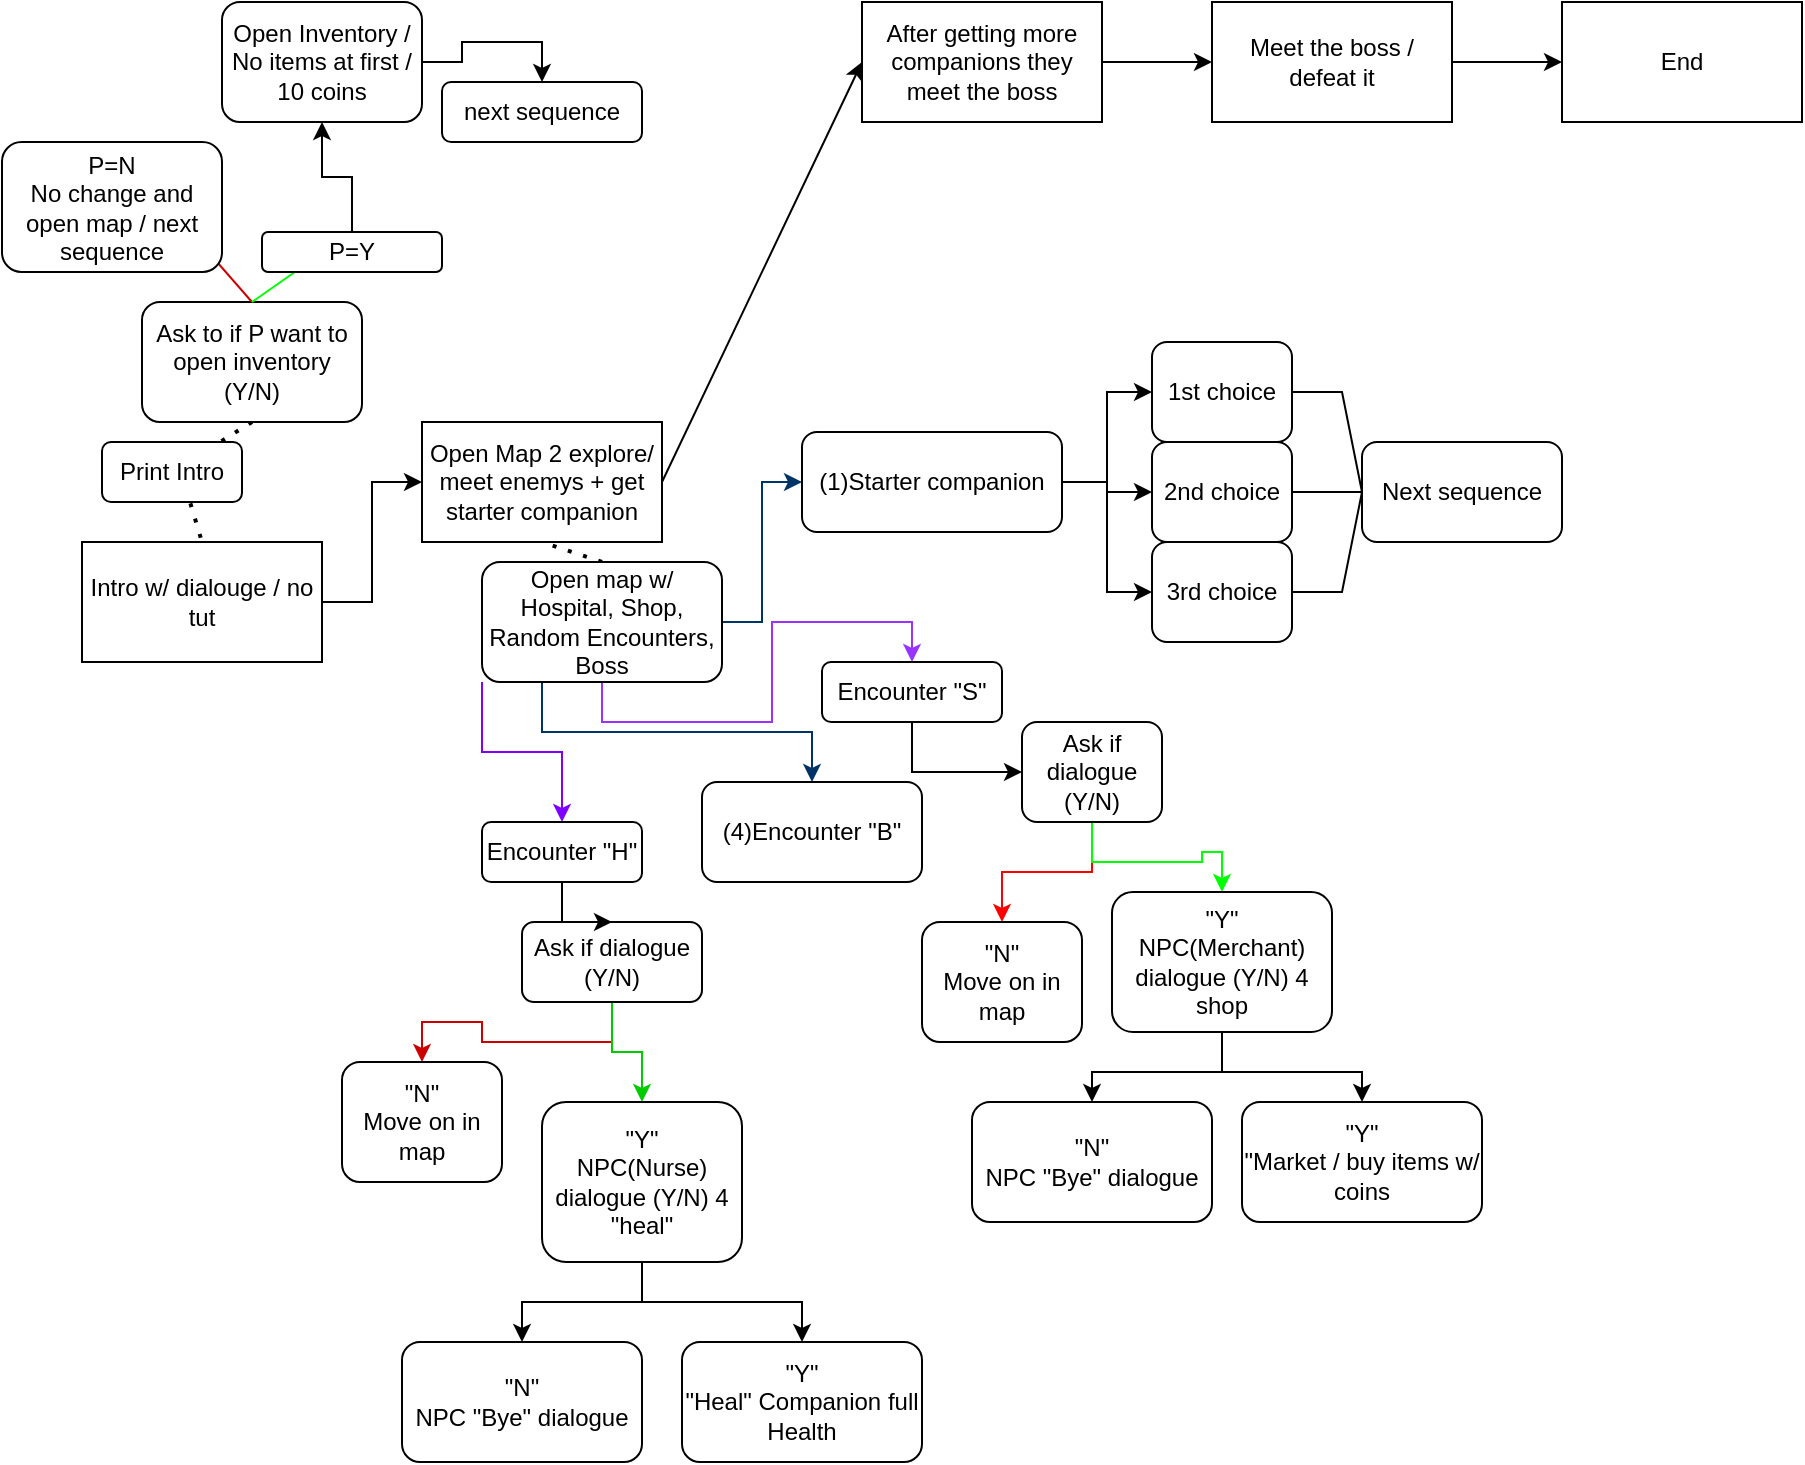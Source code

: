 <mxfile version="24.4.6" type="github">
  <diagram name="Page-1" id="UzpHlQEHdBbeiQkt2dOt">
    <mxGraphModel dx="1713" dy="672" grid="1" gridSize="10" guides="1" tooltips="1" connect="1" arrows="1" fold="1" page="1" pageScale="1" pageWidth="850" pageHeight="1100" math="0" shadow="0">
      <root>
        <mxCell id="0" />
        <mxCell id="1" parent="0" />
        <mxCell id="MGdHbfHo3SbQaK2n2D3C-2" style="edgeStyle=orthogonalEdgeStyle;rounded=0;orthogonalLoop=1;jettySize=auto;html=1;exitX=1;exitY=0.5;exitDx=0;exitDy=0;entryX=0;entryY=0.5;entryDx=0;entryDy=0;" parent="1" source="9NYJH5eUAhIsgToiFgUX-1" target="9NYJH5eUAhIsgToiFgUX-2" edge="1">
          <mxGeometry relative="1" as="geometry" />
        </mxCell>
        <mxCell id="9NYJH5eUAhIsgToiFgUX-1" value="Intro w/ dialouge / no tut" style="rounded=0;whiteSpace=wrap;html=1;" parent="1" vertex="1">
          <mxGeometry y="400" width="120" height="60" as="geometry" />
        </mxCell>
        <mxCell id="9NYJH5eUAhIsgToiFgUX-2" value="Open Map 2 explore/ meet enemys + get starter companion" style="rounded=0;whiteSpace=wrap;html=1;" parent="1" vertex="1">
          <mxGeometry x="170" y="340" width="120" height="60" as="geometry" />
        </mxCell>
        <mxCell id="9NYJH5eUAhIsgToiFgUX-3" value="After getting more companions they meet the boss" style="rounded=0;whiteSpace=wrap;html=1;" parent="1" vertex="1">
          <mxGeometry x="390" y="130" width="120" height="60" as="geometry" />
        </mxCell>
        <mxCell id="qZTBvusk5uYlHYiv0qSW-6" style="edgeStyle=orthogonalEdgeStyle;rounded=0;orthogonalLoop=1;jettySize=auto;html=1;exitX=1;exitY=0.5;exitDx=0;exitDy=0;" edge="1" parent="1" source="9NYJH5eUAhIsgToiFgUX-4" target="NMX02CVuEJwhPitkk1mA-1">
          <mxGeometry relative="1" as="geometry" />
        </mxCell>
        <mxCell id="9NYJH5eUAhIsgToiFgUX-4" value="Meet the boss / defeat it" style="rounded=0;whiteSpace=wrap;html=1;" parent="1" vertex="1">
          <mxGeometry x="565" y="130" width="120" height="60" as="geometry" />
        </mxCell>
        <mxCell id="9NYJH5eUAhIsgToiFgUX-6" value="" style="endArrow=classic;html=1;rounded=0;exitX=1;exitY=0.5;exitDx=0;exitDy=0;entryX=0;entryY=0.5;entryDx=0;entryDy=0;" parent="1" source="9NYJH5eUAhIsgToiFgUX-2" target="9NYJH5eUAhIsgToiFgUX-3" edge="1">
          <mxGeometry width="50" height="50" relative="1" as="geometry">
            <mxPoint x="370" y="220" as="sourcePoint" />
            <mxPoint x="450" y="370" as="targetPoint" />
          </mxGeometry>
        </mxCell>
        <mxCell id="9NYJH5eUAhIsgToiFgUX-7" value="" style="endArrow=classic;html=1;rounded=0;exitX=1;exitY=0.5;exitDx=0;exitDy=0;entryX=0;entryY=0.5;entryDx=0;entryDy=0;" parent="1" source="9NYJH5eUAhIsgToiFgUX-3" target="9NYJH5eUAhIsgToiFgUX-4" edge="1">
          <mxGeometry width="50" height="50" relative="1" as="geometry">
            <mxPoint x="400" y="420" as="sourcePoint" />
            <mxPoint x="450" y="370" as="targetPoint" />
          </mxGeometry>
        </mxCell>
        <mxCell id="NMX02CVuEJwhPitkk1mA-1" value="End" style="rounded=0;whiteSpace=wrap;html=1;" parent="1" vertex="1">
          <mxGeometry x="740" y="130" width="120" height="60" as="geometry" />
        </mxCell>
        <mxCell id="NMX02CVuEJwhPitkk1mA-2" value="" style="endArrow=none;dashed=1;html=1;dashPattern=1 3;strokeWidth=2;rounded=0;entryX=0.5;entryY=0;entryDx=0;entryDy=0;exitX=0.5;exitY=0;exitDx=0;exitDy=0;" parent="1" source="NMX02CVuEJwhPitkk1mA-3" target="9NYJH5eUAhIsgToiFgUX-1" edge="1">
          <mxGeometry width="50" height="50" relative="1" as="geometry">
            <mxPoint x="110" y="240" as="sourcePoint" />
            <mxPoint x="440" y="340" as="targetPoint" />
          </mxGeometry>
        </mxCell>
        <mxCell id="NMX02CVuEJwhPitkk1mA-3" value="Print Intro" style="rounded=1;whiteSpace=wrap;html=1;" parent="1" vertex="1">
          <mxGeometry x="10" y="350" width="70" height="30" as="geometry" />
        </mxCell>
        <mxCell id="NMX02CVuEJwhPitkk1mA-4" value="" style="endArrow=none;dashed=1;html=1;dashPattern=1 3;strokeWidth=2;rounded=0;" parent="1" source="NMX02CVuEJwhPitkk1mA-5" target="NMX02CVuEJwhPitkk1mA-3" edge="1">
          <mxGeometry width="50" height="50" relative="1" as="geometry">
            <mxPoint x="110" y="290" as="sourcePoint" />
            <mxPoint x="160" y="240" as="targetPoint" />
            <Array as="points">
              <mxPoint x="85" y="340" />
            </Array>
          </mxGeometry>
        </mxCell>
        <mxCell id="NMX02CVuEJwhPitkk1mA-5" value="Ask to if P want to open inventory (Y/N)" style="rounded=1;whiteSpace=wrap;html=1;" parent="1" vertex="1">
          <mxGeometry x="30" y="280" width="110" height="60" as="geometry" />
        </mxCell>
        <mxCell id="NMX02CVuEJwhPitkk1mA-6" value="" style="endArrow=classic;html=1;rounded=0;exitX=0.5;exitY=0;exitDx=0;exitDy=0;entryX=0.5;entryY=0;entryDx=0;entryDy=0;strokeColor=#CC0000;" parent="1" source="NMX02CVuEJwhPitkk1mA-5" target="NMX02CVuEJwhPitkk1mA-8" edge="1">
          <mxGeometry width="50" height="50" relative="1" as="geometry">
            <mxPoint x="390" y="390" as="sourcePoint" />
            <mxPoint x="140" y="310" as="targetPoint" />
          </mxGeometry>
        </mxCell>
        <mxCell id="NMX02CVuEJwhPitkk1mA-7" value="" style="endArrow=classic;html=1;rounded=0;entryX=0.5;entryY=0;entryDx=0;entryDy=0;strokeColor=#00FF00;exitX=0.5;exitY=0;exitDx=0;exitDy=0;" parent="1" source="NMX02CVuEJwhPitkk1mA-5" target="NMX02CVuEJwhPitkk1mA-9" edge="1">
          <mxGeometry width="50" height="50" relative="1" as="geometry">
            <mxPoint x="390" y="390" as="sourcePoint" />
            <mxPoint x="210" y="320" as="targetPoint" />
          </mxGeometry>
        </mxCell>
        <mxCell id="NMX02CVuEJwhPitkk1mA-8" value="P=N&lt;div&gt;No change and open map / next sequence&lt;/div&gt;" style="rounded=1;whiteSpace=wrap;html=1;" parent="1" vertex="1">
          <mxGeometry x="-40" y="200" width="110" height="65" as="geometry" />
        </mxCell>
        <mxCell id="NMX02CVuEJwhPitkk1mA-9" value="P=Y" style="rounded=1;whiteSpace=wrap;html=1;" parent="1" vertex="1">
          <mxGeometry x="90" y="245" width="90" height="20" as="geometry" />
        </mxCell>
        <mxCell id="NMX02CVuEJwhPitkk1mA-16" style="edgeStyle=orthogonalEdgeStyle;rounded=0;orthogonalLoop=1;jettySize=auto;html=1;exitX=1;exitY=0.5;exitDx=0;exitDy=0;entryX=0.5;entryY=0;entryDx=0;entryDy=0;" parent="1" source="NMX02CVuEJwhPitkk1mA-13" target="NMX02CVuEJwhPitkk1mA-15" edge="1">
          <mxGeometry relative="1" as="geometry" />
        </mxCell>
        <mxCell id="NMX02CVuEJwhPitkk1mA-13" value="Open Inventory / No items at first / 10 coins" style="rounded=1;whiteSpace=wrap;html=1;" parent="1" vertex="1">
          <mxGeometry x="70" y="130" width="100" height="60" as="geometry" />
        </mxCell>
        <mxCell id="NMX02CVuEJwhPitkk1mA-14" style="edgeStyle=orthogonalEdgeStyle;rounded=0;orthogonalLoop=1;jettySize=auto;html=1;exitX=0.5;exitY=0;exitDx=0;exitDy=0;entryX=0.5;entryY=1;entryDx=0;entryDy=0;" parent="1" source="NMX02CVuEJwhPitkk1mA-9" target="NMX02CVuEJwhPitkk1mA-13" edge="1">
          <mxGeometry relative="1" as="geometry" />
        </mxCell>
        <mxCell id="NMX02CVuEJwhPitkk1mA-15" value="next sequence" style="rounded=1;whiteSpace=wrap;html=1;" parent="1" vertex="1">
          <mxGeometry x="180" y="170" width="100" height="30" as="geometry" />
        </mxCell>
        <mxCell id="NMX02CVuEJwhPitkk1mA-17" value="" style="endArrow=none;dashed=1;html=1;dashPattern=1 3;strokeWidth=2;rounded=0;entryX=0.5;entryY=1;entryDx=0;entryDy=0;exitX=0.5;exitY=0;exitDx=0;exitDy=0;" parent="1" source="NMX02CVuEJwhPitkk1mA-18" target="9NYJH5eUAhIsgToiFgUX-2" edge="1">
          <mxGeometry width="50" height="50" relative="1" as="geometry">
            <mxPoint x="340" y="260" as="sourcePoint" />
            <mxPoint x="440" y="340" as="targetPoint" />
          </mxGeometry>
        </mxCell>
        <mxCell id="MGdHbfHo3SbQaK2n2D3C-4" style="edgeStyle=orthogonalEdgeStyle;rounded=0;orthogonalLoop=1;jettySize=auto;html=1;exitX=0;exitY=1;exitDx=0;exitDy=0;entryX=0.5;entryY=0;entryDx=0;entryDy=0;strokeColor=#7F00FF;" parent="1" source="NMX02CVuEJwhPitkk1mA-18" target="NMX02CVuEJwhPitkk1mA-23" edge="1">
          <mxGeometry relative="1" as="geometry" />
        </mxCell>
        <mxCell id="MGdHbfHo3SbQaK2n2D3C-5" style="edgeStyle=orthogonalEdgeStyle;rounded=0;orthogonalLoop=1;jettySize=auto;html=1;exitX=0.25;exitY=1;exitDx=0;exitDy=0;strokeColor=#003366;" parent="1" source="NMX02CVuEJwhPitkk1mA-18" target="NMX02CVuEJwhPitkk1mA-20" edge="1">
          <mxGeometry relative="1" as="geometry" />
        </mxCell>
        <mxCell id="MGdHbfHo3SbQaK2n2D3C-6" style="edgeStyle=orthogonalEdgeStyle;rounded=0;orthogonalLoop=1;jettySize=auto;html=1;exitX=0.5;exitY=1;exitDx=0;exitDy=0;entryX=0.5;entryY=0;entryDx=0;entryDy=0;strokeColor=#9933FF;" parent="1" source="NMX02CVuEJwhPitkk1mA-18" target="NMX02CVuEJwhPitkk1mA-22" edge="1">
          <mxGeometry relative="1" as="geometry" />
        </mxCell>
        <mxCell id="MGdHbfHo3SbQaK2n2D3C-8" style="edgeStyle=orthogonalEdgeStyle;rounded=0;orthogonalLoop=1;jettySize=auto;html=1;exitX=1;exitY=0.5;exitDx=0;exitDy=0;entryX=0;entryY=0.5;entryDx=0;entryDy=0;strokeColor=#003366;" parent="1" source="NMX02CVuEJwhPitkk1mA-18" target="NMX02CVuEJwhPitkk1mA-21" edge="1">
          <mxGeometry relative="1" as="geometry" />
        </mxCell>
        <mxCell id="NMX02CVuEJwhPitkk1mA-18" value="Open map w/ Hospital, Shop, Random Encounters, Boss" style="rounded=1;whiteSpace=wrap;html=1;" parent="1" vertex="1">
          <mxGeometry x="200" y="410" width="120" height="60" as="geometry" />
        </mxCell>
        <mxCell id="MGdHbfHo3SbQaK2n2D3C-23" style="edgeStyle=orthogonalEdgeStyle;rounded=0;orthogonalLoop=1;jettySize=auto;html=1;exitX=0.5;exitY=1;exitDx=0;exitDy=0;entryX=0.5;entryY=0;entryDx=0;entryDy=0;strokeColor=#CC0000;" parent="1" source="NMX02CVuEJwhPitkk1mA-19" target="MGdHbfHo3SbQaK2n2D3C-22" edge="1">
          <mxGeometry relative="1" as="geometry" />
        </mxCell>
        <mxCell id="MGdHbfHo3SbQaK2n2D3C-29" style="edgeStyle=orthogonalEdgeStyle;rounded=0;orthogonalLoop=1;jettySize=auto;html=1;exitX=0.5;exitY=1;exitDx=0;exitDy=0;strokeColor=#00CC00;" parent="1" source="NMX02CVuEJwhPitkk1mA-19" target="MGdHbfHo3SbQaK2n2D3C-28" edge="1">
          <mxGeometry relative="1" as="geometry" />
        </mxCell>
        <mxCell id="NMX02CVuEJwhPitkk1mA-19" value="Ask if dialogue (Y/N)" style="rounded=1;whiteSpace=wrap;html=1;" parent="1" vertex="1">
          <mxGeometry x="220" y="590" width="90" height="40" as="geometry" />
        </mxCell>
        <mxCell id="NMX02CVuEJwhPitkk1mA-20" value="(4)Encounter &quot;B&quot;" style="rounded=1;whiteSpace=wrap;html=1;" parent="1" vertex="1">
          <mxGeometry x="310" y="520" width="110" height="50" as="geometry" />
        </mxCell>
        <mxCell id="MGdHbfHo3SbQaK2n2D3C-18" style="edgeStyle=orthogonalEdgeStyle;rounded=0;orthogonalLoop=1;jettySize=auto;html=1;exitX=1;exitY=0.5;exitDx=0;exitDy=0;entryX=0;entryY=0.5;entryDx=0;entryDy=0;" parent="1" source="NMX02CVuEJwhPitkk1mA-21" target="MGdHbfHo3SbQaK2n2D3C-14" edge="1">
          <mxGeometry relative="1" as="geometry" />
        </mxCell>
        <mxCell id="MGdHbfHo3SbQaK2n2D3C-58" style="edgeStyle=orthogonalEdgeStyle;rounded=0;orthogonalLoop=1;jettySize=auto;html=1;exitX=1;exitY=0.5;exitDx=0;exitDy=0;entryX=0;entryY=0.5;entryDx=0;entryDy=0;" parent="1" source="NMX02CVuEJwhPitkk1mA-21" target="MGdHbfHo3SbQaK2n2D3C-54" edge="1">
          <mxGeometry relative="1" as="geometry" />
        </mxCell>
        <mxCell id="MGdHbfHo3SbQaK2n2D3C-59" style="edgeStyle=orthogonalEdgeStyle;rounded=0;orthogonalLoop=1;jettySize=auto;html=1;exitX=1;exitY=0.5;exitDx=0;exitDy=0;entryX=0;entryY=0.5;entryDx=0;entryDy=0;" parent="1" source="NMX02CVuEJwhPitkk1mA-21" target="MGdHbfHo3SbQaK2n2D3C-55" edge="1">
          <mxGeometry relative="1" as="geometry" />
        </mxCell>
        <mxCell id="NMX02CVuEJwhPitkk1mA-21" value="(1)Starter companion" style="rounded=1;whiteSpace=wrap;html=1;" parent="1" vertex="1">
          <mxGeometry x="360" y="345" width="130" height="50" as="geometry" />
        </mxCell>
        <mxCell id="MGdHbfHo3SbQaK2n2D3C-17" style="edgeStyle=orthogonalEdgeStyle;rounded=0;orthogonalLoop=1;jettySize=auto;html=1;exitX=0.5;exitY=1;exitDx=0;exitDy=0;entryX=0;entryY=0.5;entryDx=0;entryDy=0;" parent="1" source="NMX02CVuEJwhPitkk1mA-22" target="MGdHbfHo3SbQaK2n2D3C-13" edge="1">
          <mxGeometry relative="1" as="geometry" />
        </mxCell>
        <mxCell id="NMX02CVuEJwhPitkk1mA-22" value="Encounter &quot;S&quot;" style="rounded=1;whiteSpace=wrap;html=1;" parent="1" vertex="1">
          <mxGeometry x="370" y="460" width="90" height="30" as="geometry" />
        </mxCell>
        <mxCell id="MGdHbfHo3SbQaK2n2D3C-15" style="edgeStyle=orthogonalEdgeStyle;rounded=0;orthogonalLoop=1;jettySize=auto;html=1;exitX=0.5;exitY=1;exitDx=0;exitDy=0;" parent="1" source="NMX02CVuEJwhPitkk1mA-23" target="NMX02CVuEJwhPitkk1mA-19" edge="1">
          <mxGeometry relative="1" as="geometry" />
        </mxCell>
        <mxCell id="NMX02CVuEJwhPitkk1mA-23" value="Encounter &quot;H&quot;" style="rounded=1;whiteSpace=wrap;html=1;" parent="1" vertex="1">
          <mxGeometry x="200" y="540" width="80" height="30" as="geometry" />
        </mxCell>
        <mxCell id="MGdHbfHo3SbQaK2n2D3C-25" style="edgeStyle=orthogonalEdgeStyle;rounded=0;orthogonalLoop=1;jettySize=auto;html=1;exitX=0.5;exitY=1;exitDx=0;exitDy=0;strokeColor=#FF0000;" parent="1" source="MGdHbfHo3SbQaK2n2D3C-13" target="MGdHbfHo3SbQaK2n2D3C-20" edge="1">
          <mxGeometry relative="1" as="geometry" />
        </mxCell>
        <mxCell id="MGdHbfHo3SbQaK2n2D3C-34" style="edgeStyle=orthogonalEdgeStyle;rounded=0;orthogonalLoop=1;jettySize=auto;html=1;exitX=0.5;exitY=1;exitDx=0;exitDy=0;entryX=0.5;entryY=0;entryDx=0;entryDy=0;strokeColor=#00FF00;" parent="1" source="MGdHbfHo3SbQaK2n2D3C-13" target="MGdHbfHo3SbQaK2n2D3C-33" edge="1">
          <mxGeometry relative="1" as="geometry" />
        </mxCell>
        <mxCell id="MGdHbfHo3SbQaK2n2D3C-13" value="Ask if dialogue (Y/N)" style="rounded=1;whiteSpace=wrap;html=1;" parent="1" vertex="1">
          <mxGeometry x="470" y="490" width="70" height="50" as="geometry" />
        </mxCell>
        <mxCell id="MGdHbfHo3SbQaK2n2D3C-14" value="1st choice" style="rounded=1;whiteSpace=wrap;html=1;" parent="1" vertex="1">
          <mxGeometry x="535" y="300" width="70" height="50" as="geometry" />
        </mxCell>
        <mxCell id="MGdHbfHo3SbQaK2n2D3C-20" value="&quot;N&quot;&lt;div&gt;Move on in map&lt;/div&gt;" style="rounded=1;whiteSpace=wrap;html=1;" parent="1" vertex="1">
          <mxGeometry x="420" y="590" width="80" height="60" as="geometry" />
        </mxCell>
        <mxCell id="MGdHbfHo3SbQaK2n2D3C-22" value="&quot;N&quot;&lt;div&gt;Move on in map&lt;/div&gt;" style="rounded=1;whiteSpace=wrap;html=1;" parent="1" vertex="1">
          <mxGeometry x="130" y="660" width="80" height="60" as="geometry" />
        </mxCell>
        <mxCell id="MGdHbfHo3SbQaK2n2D3C-43" style="edgeStyle=orthogonalEdgeStyle;rounded=0;orthogonalLoop=1;jettySize=auto;html=1;exitX=0.5;exitY=1;exitDx=0;exitDy=0;entryX=0.5;entryY=0;entryDx=0;entryDy=0;" parent="1" source="MGdHbfHo3SbQaK2n2D3C-28" target="MGdHbfHo3SbQaK2n2D3C-42" edge="1">
          <mxGeometry relative="1" as="geometry" />
        </mxCell>
        <mxCell id="MGdHbfHo3SbQaK2n2D3C-44" style="edgeStyle=orthogonalEdgeStyle;rounded=0;orthogonalLoop=1;jettySize=auto;html=1;exitX=0.5;exitY=1;exitDx=0;exitDy=0;entryX=0.5;entryY=0;entryDx=0;entryDy=0;" parent="1" source="MGdHbfHo3SbQaK2n2D3C-28" target="MGdHbfHo3SbQaK2n2D3C-38" edge="1">
          <mxGeometry relative="1" as="geometry" />
        </mxCell>
        <mxCell id="MGdHbfHo3SbQaK2n2D3C-28" value="&quot;Y&quot;&lt;div&gt;&lt;div&gt;NPC(Nurse) dialogue (Y/N) 4 &quot;heal&quot;&lt;/div&gt;&lt;/div&gt;" style="rounded=1;whiteSpace=wrap;html=1;" parent="1" vertex="1">
          <mxGeometry x="230" y="680" width="100" height="80" as="geometry" />
        </mxCell>
        <mxCell id="MGdHbfHo3SbQaK2n2D3C-50" style="edgeStyle=orthogonalEdgeStyle;rounded=0;orthogonalLoop=1;jettySize=auto;html=1;exitX=0.5;exitY=1;exitDx=0;exitDy=0;entryX=0.5;entryY=0;entryDx=0;entryDy=0;" parent="1" source="MGdHbfHo3SbQaK2n2D3C-33" target="MGdHbfHo3SbQaK2n2D3C-39" edge="1">
          <mxGeometry relative="1" as="geometry" />
        </mxCell>
        <mxCell id="MGdHbfHo3SbQaK2n2D3C-51" style="edgeStyle=orthogonalEdgeStyle;rounded=0;orthogonalLoop=1;jettySize=auto;html=1;exitX=0.5;exitY=1;exitDx=0;exitDy=0;" parent="1" source="MGdHbfHo3SbQaK2n2D3C-33" target="MGdHbfHo3SbQaK2n2D3C-46" edge="1">
          <mxGeometry relative="1" as="geometry" />
        </mxCell>
        <mxCell id="MGdHbfHo3SbQaK2n2D3C-33" value="&quot;Y&quot;&lt;div&gt;NPC(Merchant) dialogue (Y/N) 4 shop&lt;/div&gt;" style="rounded=1;whiteSpace=wrap;html=1;" parent="1" vertex="1">
          <mxGeometry x="515" y="575" width="110" height="70" as="geometry" />
        </mxCell>
        <mxCell id="MGdHbfHo3SbQaK2n2D3C-38" value="&quot;N&quot;&lt;div&gt;NPC &quot;Bye&quot; dialogue&lt;/div&gt;" style="rounded=1;whiteSpace=wrap;html=1;" parent="1" vertex="1">
          <mxGeometry x="160" y="800" width="120" height="60" as="geometry" />
        </mxCell>
        <mxCell id="MGdHbfHo3SbQaK2n2D3C-39" value="&quot;N&quot;&lt;div&gt;NPC &quot;Bye&quot; dialogue&lt;/div&gt;" style="rounded=1;whiteSpace=wrap;html=1;" parent="1" vertex="1">
          <mxGeometry x="445" y="680" width="120" height="60" as="geometry" />
        </mxCell>
        <mxCell id="MGdHbfHo3SbQaK2n2D3C-42" value="&quot;Y&quot;&lt;div&gt;&quot;Heal&quot; Companion full Health&lt;/div&gt;" style="rounded=1;whiteSpace=wrap;html=1;" parent="1" vertex="1">
          <mxGeometry x="300" y="800" width="120" height="60" as="geometry" />
        </mxCell>
        <mxCell id="MGdHbfHo3SbQaK2n2D3C-46" value="&quot;Y&quot;&lt;div&gt;&quot;Market / buy items w/ coins&lt;/div&gt;" style="rounded=1;whiteSpace=wrap;html=1;" parent="1" vertex="1">
          <mxGeometry x="580" y="680" width="120" height="60" as="geometry" />
        </mxCell>
        <mxCell id="MGdHbfHo3SbQaK2n2D3C-48" value="Next sequence" style="rounded=1;whiteSpace=wrap;html=1;" parent="1" vertex="1">
          <mxGeometry x="640" y="350" width="100" height="50" as="geometry" />
        </mxCell>
        <mxCell id="MGdHbfHo3SbQaK2n2D3C-54" value="2nd choice" style="rounded=1;whiteSpace=wrap;html=1;" parent="1" vertex="1">
          <mxGeometry x="535" y="350" width="70" height="50" as="geometry" />
        </mxCell>
        <mxCell id="MGdHbfHo3SbQaK2n2D3C-55" value="3rd choice" style="rounded=1;whiteSpace=wrap;html=1;" parent="1" vertex="1">
          <mxGeometry x="535" y="400" width="70" height="50" as="geometry" />
        </mxCell>
        <mxCell id="qZTBvusk5uYlHYiv0qSW-2" value="" style="endArrow=none;html=1;rounded=0;exitX=1;exitY=0.5;exitDx=0;exitDy=0;entryX=0;entryY=0.5;entryDx=0;entryDy=0;" edge="1" parent="1" source="MGdHbfHo3SbQaK2n2D3C-55" target="MGdHbfHo3SbQaK2n2D3C-48">
          <mxGeometry width="50" height="50" relative="1" as="geometry">
            <mxPoint x="640" y="470" as="sourcePoint" />
            <mxPoint x="670" y="440" as="targetPoint" />
            <Array as="points">
              <mxPoint x="630" y="425" />
            </Array>
          </mxGeometry>
        </mxCell>
        <mxCell id="qZTBvusk5uYlHYiv0qSW-4" value="" style="endArrow=none;html=1;rounded=0;exitX=1;exitY=0.5;exitDx=0;exitDy=0;entryX=0;entryY=0.5;entryDx=0;entryDy=0;" edge="1" parent="1" source="MGdHbfHo3SbQaK2n2D3C-14" target="MGdHbfHo3SbQaK2n2D3C-48">
          <mxGeometry width="50" height="50" relative="1" as="geometry">
            <mxPoint x="615" y="460" as="sourcePoint" />
            <mxPoint x="690" y="370" as="targetPoint" />
            <Array as="points">
              <mxPoint x="630" y="325" />
            </Array>
          </mxGeometry>
        </mxCell>
        <mxCell id="qZTBvusk5uYlHYiv0qSW-5" value="" style="endArrow=none;html=1;rounded=0;exitX=1;exitY=0.5;exitDx=0;exitDy=0;entryX=0;entryY=0.5;entryDx=0;entryDy=0;" edge="1" parent="1" source="MGdHbfHo3SbQaK2n2D3C-54" target="MGdHbfHo3SbQaK2n2D3C-48">
          <mxGeometry width="50" height="50" relative="1" as="geometry">
            <mxPoint x="500" y="350" as="sourcePoint" />
            <mxPoint x="550" y="300" as="targetPoint" />
          </mxGeometry>
        </mxCell>
      </root>
    </mxGraphModel>
  </diagram>
</mxfile>
